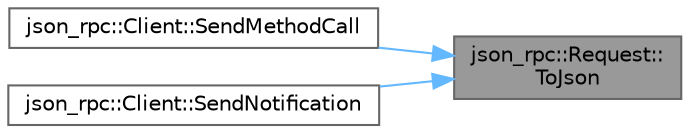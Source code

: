 digraph "json_rpc::Request::ToJson"
{
 // LATEX_PDF_SIZE
  bgcolor="transparent";
  edge [fontname=Helvetica,fontsize=10,labelfontname=Helvetica,labelfontsize=10];
  node [fontname=Helvetica,fontsize=10,shape=box,height=0.2,width=0.4];
  rankdir="RL";
  Node1 [id="Node000001",label="json_rpc::Request::\lToJson",height=0.2,width=0.4,color="gray40", fillcolor="grey60", style="filled", fontcolor="black",tooltip="Serializes the Request object to a JSON object."];
  Node1 -> Node2 [id="edge1_Node000001_Node000002",dir="back",color="steelblue1",style="solid",tooltip=" "];
  Node2 [id="Node000002",label="json_rpc::Client::SendMethodCall",height=0.2,width=0.4,color="grey40", fillcolor="white", style="filled",URL="$classjson__rpc_1_1Client.html#a13184e0d3d03b0c2c1d3578bb1467e4d",tooltip="Sends an RPC method call to the server."];
  Node1 -> Node3 [id="edge2_Node000001_Node000003",dir="back",color="steelblue1",style="solid",tooltip=" "];
  Node3 [id="Node000003",label="json_rpc::Client::SendNotification",height=0.2,width=0.4,color="grey40", fillcolor="white", style="filled",URL="$classjson__rpc_1_1Client.html#aabf3cba313e0c2d180d9cd67b2133519",tooltip="Sends an RPC notification to the server."];
}
